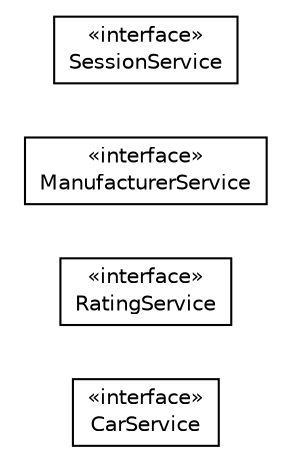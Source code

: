 #!/usr/local/bin/dot
#
# Class diagram 
# Generated by UMLGraph version R5_6-24-gf6e263 (http://www.umlgraph.org/)
#

digraph G {
	edge [fontname="Helvetica",fontsize=10,labelfontname="Helvetica",labelfontsize=10];
	node [fontname="Helvetica",fontsize=10,shape=plaintext];
	nodesep=0.25;
	ranksep=0.5;
	rankdir=LR;
	// com.gwtplatform.carstore.client.rest.CarService
	c40322 [label=<<table title="com.gwtplatform.carstore.client.rest.CarService" border="0" cellborder="1" cellspacing="0" cellpadding="2" port="p" href="./CarService.html">
		<tr><td><table border="0" cellspacing="0" cellpadding="1">
<tr><td align="center" balign="center"> &#171;interface&#187; </td></tr>
<tr><td align="center" balign="center"> CarService </td></tr>
		</table></td></tr>
		</table>>, URL="./CarService.html", fontname="Helvetica", fontcolor="black", fontsize=10.0];
	// com.gwtplatform.carstore.client.rest.RatingService
	c40323 [label=<<table title="com.gwtplatform.carstore.client.rest.RatingService" border="0" cellborder="1" cellspacing="0" cellpadding="2" port="p" href="./RatingService.html">
		<tr><td><table border="0" cellspacing="0" cellpadding="1">
<tr><td align="center" balign="center"> &#171;interface&#187; </td></tr>
<tr><td align="center" balign="center"> RatingService </td></tr>
		</table></td></tr>
		</table>>, URL="./RatingService.html", fontname="Helvetica", fontcolor="black", fontsize=10.0];
	// com.gwtplatform.carstore.client.rest.ManufacturerService
	c40324 [label=<<table title="com.gwtplatform.carstore.client.rest.ManufacturerService" border="0" cellborder="1" cellspacing="0" cellpadding="2" port="p" href="./ManufacturerService.html">
		<tr><td><table border="0" cellspacing="0" cellpadding="1">
<tr><td align="center" balign="center"> &#171;interface&#187; </td></tr>
<tr><td align="center" balign="center"> ManufacturerService </td></tr>
		</table></td></tr>
		</table>>, URL="./ManufacturerService.html", fontname="Helvetica", fontcolor="black", fontsize=10.0];
	// com.gwtplatform.carstore.client.rest.SessionService
	c40325 [label=<<table title="com.gwtplatform.carstore.client.rest.SessionService" border="0" cellborder="1" cellspacing="0" cellpadding="2" port="p" href="./SessionService.html">
		<tr><td><table border="0" cellspacing="0" cellpadding="1">
<tr><td align="center" balign="center"> &#171;interface&#187; </td></tr>
<tr><td align="center" balign="center"> SessionService </td></tr>
		</table></td></tr>
		</table>>, URL="./SessionService.html", fontname="Helvetica", fontcolor="black", fontsize=10.0];
}

